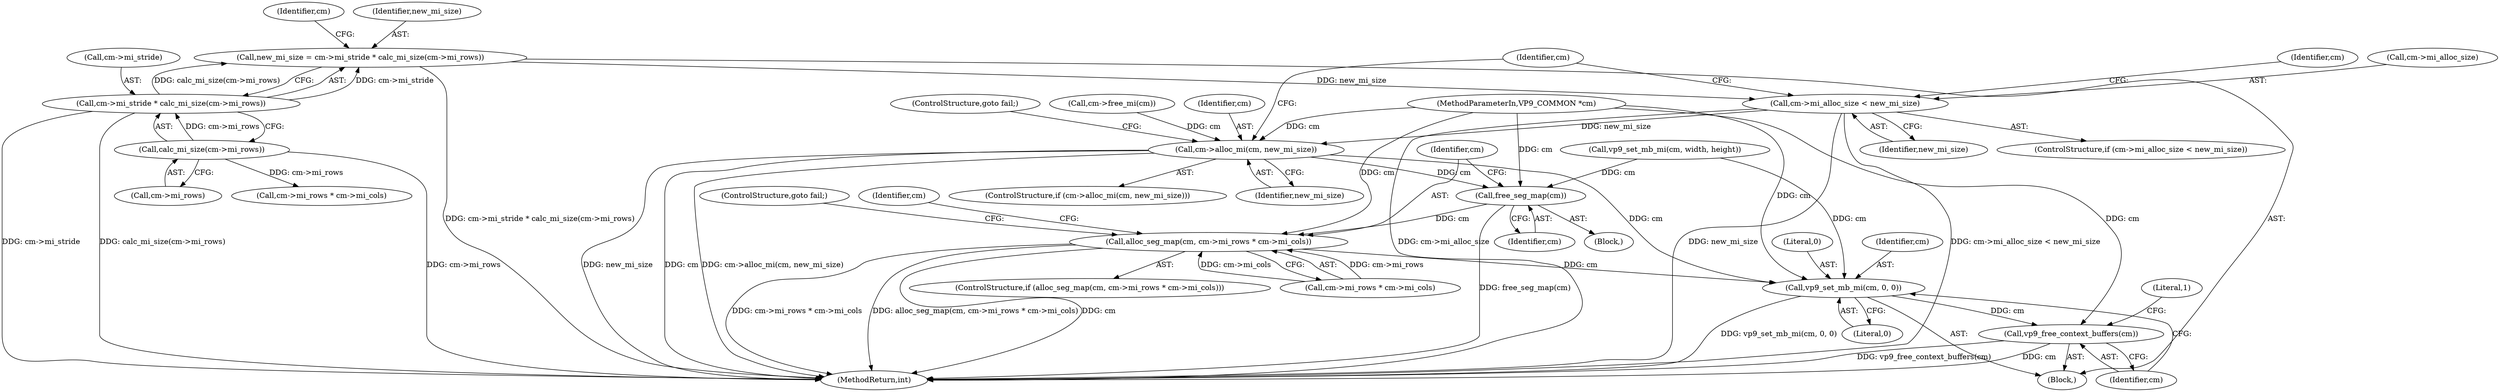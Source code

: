 digraph "0_Android_fdb1b40e7bb147c07bda988c9501ad223795d12d@integer" {
"1000110" [label="(Call,new_mi_size = cm->mi_stride * calc_mi_size(cm->mi_rows))"];
"1000112" [label="(Call,cm->mi_stride * calc_mi_size(cm->mi_rows))"];
"1000116" [label="(Call,calc_mi_size(cm->mi_rows))"];
"1000121" [label="(Call,cm->mi_alloc_size < new_mi_size)"];
"1000130" [label="(Call,cm->alloc_mi(cm, new_mi_size))"];
"1000147" [label="(Call,free_seg_map(cm))"];
"1000150" [label="(Call,alloc_seg_map(cm, cm->mi_rows * cm->mi_cols))"];
"1000235" [label="(Call,vp9_set_mb_mi(cm, 0, 0))"];
"1000239" [label="(Call,vp9_free_context_buffers(cm))"];
"1000163" [label="(Identifier,cm)"];
"1000113" [label="(Call,cm->mi_stride)"];
"1000106" [label="(Call,vp9_set_mb_mi(cm, width, height))"];
"1000146" [label="(Block,)"];
"1000122" [label="(Call,cm->mi_alloc_size)"];
"1000150" [label="(Call,alloc_seg_map(cm, cm->mi_rows * cm->mi_cols))"];
"1000123" [label="(Identifier,cm)"];
"1000147" [label="(Call,free_seg_map(cm))"];
"1000238" [label="(Literal,0)"];
"1000240" [label="(Identifier,cm)"];
"1000149" [label="(ControlStructure,if (alloc_seg_map(cm, cm->mi_rows * cm->mi_cols)))"];
"1000235" [label="(Call,vp9_set_mb_mi(cm, 0, 0))"];
"1000130" [label="(Call,cm->alloc_mi(cm, new_mi_size))"];
"1000104" [label="(Block,)"];
"1000151" [label="(Identifier,cm)"];
"1000110" [label="(Call,new_mi_size = cm->mi_stride * calc_mi_size(cm->mi_rows))"];
"1000111" [label="(Identifier,new_mi_size)"];
"1000242" [label="(Literal,1)"];
"1000237" [label="(Literal,0)"];
"1000137" [label="(Identifier,cm)"];
"1000239" [label="(Call,vp9_free_context_buffers(cm))"];
"1000116" [label="(Call,calc_mi_size(cm->mi_rows))"];
"1000125" [label="(Identifier,new_mi_size)"];
"1000121" [label="(Call,cm->mi_alloc_size < new_mi_size)"];
"1000133" [label="(ControlStructure,goto fail;)"];
"1000152" [label="(Call,cm->mi_rows * cm->mi_cols)"];
"1000120" [label="(ControlStructure,if (cm->mi_alloc_size < new_mi_size))"];
"1000159" [label="(ControlStructure,goto fail;)"];
"1000117" [label="(Call,cm->mi_rows)"];
"1000148" [label="(Identifier,cm)"];
"1000139" [label="(Call,cm->mi_rows * cm->mi_cols)"];
"1000129" [label="(ControlStructure,if (cm->alloc_mi(cm, new_mi_size)))"];
"1000127" [label="(Call,cm->free_mi(cm))"];
"1000101" [label="(MethodParameterIn,VP9_COMMON *cm)"];
"1000132" [label="(Identifier,new_mi_size)"];
"1000128" [label="(Identifier,cm)"];
"1000131" [label="(Identifier,cm)"];
"1000236" [label="(Identifier,cm)"];
"1000112" [label="(Call,cm->mi_stride * calc_mi_size(cm->mi_rows))"];
"1000243" [label="(MethodReturn,int)"];
"1000110" -> "1000104"  [label="AST: "];
"1000110" -> "1000112"  [label="CFG: "];
"1000111" -> "1000110"  [label="AST: "];
"1000112" -> "1000110"  [label="AST: "];
"1000123" -> "1000110"  [label="CFG: "];
"1000110" -> "1000243"  [label="DDG: cm->mi_stride * calc_mi_size(cm->mi_rows)"];
"1000112" -> "1000110"  [label="DDG: cm->mi_stride"];
"1000112" -> "1000110"  [label="DDG: calc_mi_size(cm->mi_rows)"];
"1000110" -> "1000121"  [label="DDG: new_mi_size"];
"1000112" -> "1000116"  [label="CFG: "];
"1000113" -> "1000112"  [label="AST: "];
"1000116" -> "1000112"  [label="AST: "];
"1000112" -> "1000243"  [label="DDG: cm->mi_stride"];
"1000112" -> "1000243"  [label="DDG: calc_mi_size(cm->mi_rows)"];
"1000116" -> "1000112"  [label="DDG: cm->mi_rows"];
"1000116" -> "1000117"  [label="CFG: "];
"1000117" -> "1000116"  [label="AST: "];
"1000116" -> "1000243"  [label="DDG: cm->mi_rows"];
"1000116" -> "1000139"  [label="DDG: cm->mi_rows"];
"1000121" -> "1000120"  [label="AST: "];
"1000121" -> "1000125"  [label="CFG: "];
"1000122" -> "1000121"  [label="AST: "];
"1000125" -> "1000121"  [label="AST: "];
"1000128" -> "1000121"  [label="CFG: "];
"1000137" -> "1000121"  [label="CFG: "];
"1000121" -> "1000243"  [label="DDG: new_mi_size"];
"1000121" -> "1000243"  [label="DDG: cm->mi_alloc_size < new_mi_size"];
"1000121" -> "1000243"  [label="DDG: cm->mi_alloc_size"];
"1000121" -> "1000130"  [label="DDG: new_mi_size"];
"1000130" -> "1000129"  [label="AST: "];
"1000130" -> "1000132"  [label="CFG: "];
"1000131" -> "1000130"  [label="AST: "];
"1000132" -> "1000130"  [label="AST: "];
"1000133" -> "1000130"  [label="CFG: "];
"1000137" -> "1000130"  [label="CFG: "];
"1000130" -> "1000243"  [label="DDG: cm->alloc_mi(cm, new_mi_size)"];
"1000130" -> "1000243"  [label="DDG: new_mi_size"];
"1000130" -> "1000243"  [label="DDG: cm"];
"1000127" -> "1000130"  [label="DDG: cm"];
"1000101" -> "1000130"  [label="DDG: cm"];
"1000130" -> "1000147"  [label="DDG: cm"];
"1000130" -> "1000235"  [label="DDG: cm"];
"1000147" -> "1000146"  [label="AST: "];
"1000147" -> "1000148"  [label="CFG: "];
"1000148" -> "1000147"  [label="AST: "];
"1000151" -> "1000147"  [label="CFG: "];
"1000147" -> "1000243"  [label="DDG: free_seg_map(cm)"];
"1000106" -> "1000147"  [label="DDG: cm"];
"1000101" -> "1000147"  [label="DDG: cm"];
"1000147" -> "1000150"  [label="DDG: cm"];
"1000150" -> "1000149"  [label="AST: "];
"1000150" -> "1000152"  [label="CFG: "];
"1000151" -> "1000150"  [label="AST: "];
"1000152" -> "1000150"  [label="AST: "];
"1000159" -> "1000150"  [label="CFG: "];
"1000163" -> "1000150"  [label="CFG: "];
"1000150" -> "1000243"  [label="DDG: cm"];
"1000150" -> "1000243"  [label="DDG: cm->mi_rows * cm->mi_cols"];
"1000150" -> "1000243"  [label="DDG: alloc_seg_map(cm, cm->mi_rows * cm->mi_cols)"];
"1000101" -> "1000150"  [label="DDG: cm"];
"1000152" -> "1000150"  [label="DDG: cm->mi_rows"];
"1000152" -> "1000150"  [label="DDG: cm->mi_cols"];
"1000150" -> "1000235"  [label="DDG: cm"];
"1000235" -> "1000104"  [label="AST: "];
"1000235" -> "1000238"  [label="CFG: "];
"1000236" -> "1000235"  [label="AST: "];
"1000237" -> "1000235"  [label="AST: "];
"1000238" -> "1000235"  [label="AST: "];
"1000240" -> "1000235"  [label="CFG: "];
"1000235" -> "1000243"  [label="DDG: vp9_set_mb_mi(cm, 0, 0)"];
"1000106" -> "1000235"  [label="DDG: cm"];
"1000101" -> "1000235"  [label="DDG: cm"];
"1000235" -> "1000239"  [label="DDG: cm"];
"1000239" -> "1000104"  [label="AST: "];
"1000239" -> "1000240"  [label="CFG: "];
"1000240" -> "1000239"  [label="AST: "];
"1000242" -> "1000239"  [label="CFG: "];
"1000239" -> "1000243"  [label="DDG: vp9_free_context_buffers(cm)"];
"1000239" -> "1000243"  [label="DDG: cm"];
"1000101" -> "1000239"  [label="DDG: cm"];
}
